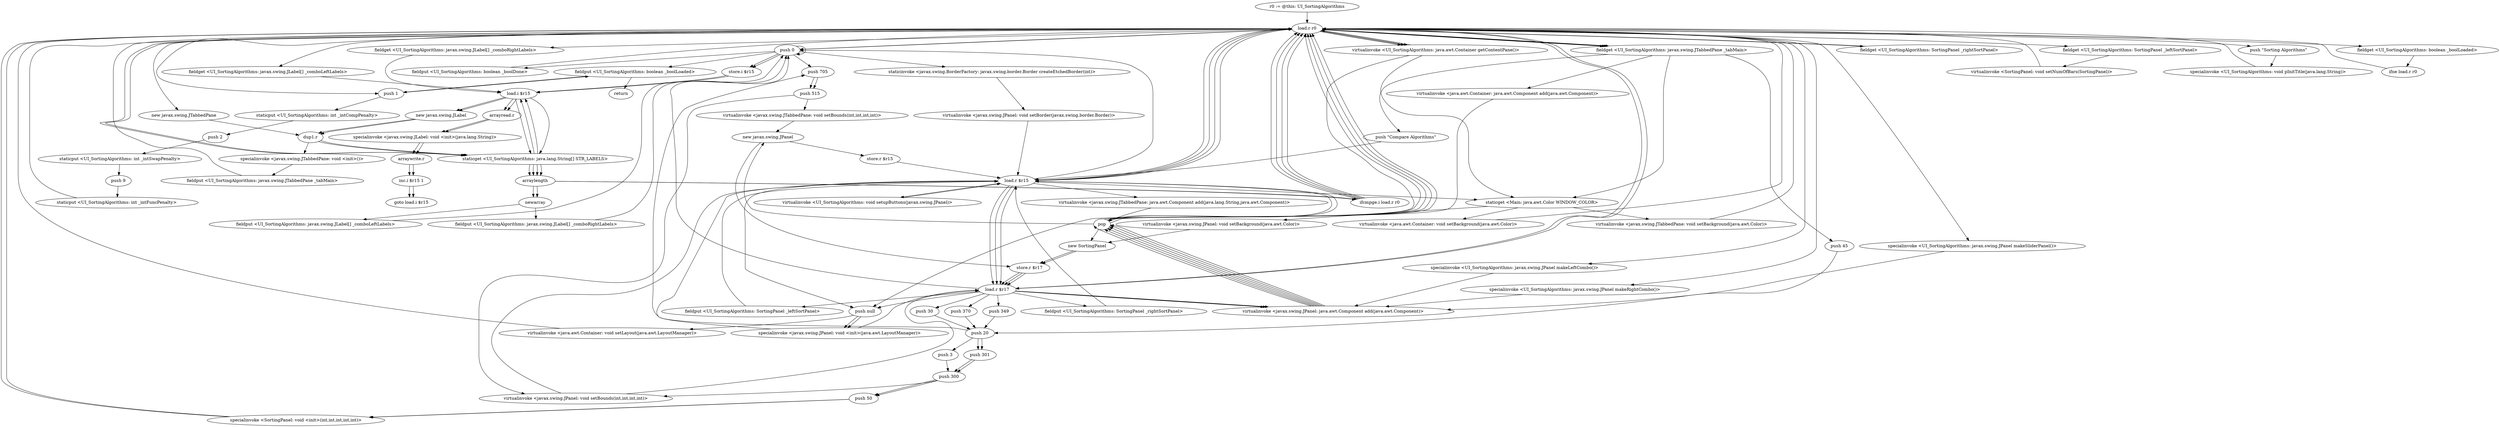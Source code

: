 digraph "" {
    "r0 := @this: UI_SortingAlgorithms"
    "load.r r0"
    "r0 := @this: UI_SortingAlgorithms"->"load.r r0";
    "push 0"
    "load.r r0"->"push 0";
    "fieldput <UI_SortingAlgorithms: boolean _boolLoaded>"
    "push 0"->"fieldput <UI_SortingAlgorithms: boolean _boolLoaded>";
    "push 1"
    "fieldput <UI_SortingAlgorithms: boolean _boolLoaded>"->"push 1";
    "staticput <UI_SortingAlgorithms: int _intCompPenalty>"
    "push 1"->"staticput <UI_SortingAlgorithms: int _intCompPenalty>";
    "push 2"
    "staticput <UI_SortingAlgorithms: int _intCompPenalty>"->"push 2";
    "staticput <UI_SortingAlgorithms: int _intSwapPenalty>"
    "push 2"->"staticput <UI_SortingAlgorithms: int _intSwapPenalty>";
    "push 9"
    "staticput <UI_SortingAlgorithms: int _intSwapPenalty>"->"push 9";
    "staticput <UI_SortingAlgorithms: int _intFuncPenalty>"
    "push 9"->"staticput <UI_SortingAlgorithms: int _intFuncPenalty>";
    "staticput <UI_SortingAlgorithms: int _intFuncPenalty>"->"load.r r0";
    "load.r r0"->"push 0";
    "fieldput <UI_SortingAlgorithms: boolean _boolDone>"
    "push 0"->"fieldput <UI_SortingAlgorithms: boolean _boolDone>";
    "fieldput <UI_SortingAlgorithms: boolean _boolDone>"->"load.r r0";
    "staticget <UI_SortingAlgorithms: java.lang.String[] STR_LABELS>"
    "load.r r0"->"staticget <UI_SortingAlgorithms: java.lang.String[] STR_LABELS>";
    "arraylength"
    "staticget <UI_SortingAlgorithms: java.lang.String[] STR_LABELS>"->"arraylength";
    "newarray"
    "arraylength"->"newarray";
    "fieldput <UI_SortingAlgorithms: javax.swing.JLabel[] _comboLeftLabels>"
    "newarray"->"fieldput <UI_SortingAlgorithms: javax.swing.JLabel[] _comboLeftLabels>";
    "fieldput <UI_SortingAlgorithms: javax.swing.JLabel[] _comboLeftLabels>"->"push 0";
    "store.i $r15"
    "push 0"->"store.i $r15";
    "load.i $r15"
    "store.i $r15"->"load.i $r15";
    "load.i $r15"->"staticget <UI_SortingAlgorithms: java.lang.String[] STR_LABELS>";
    "staticget <UI_SortingAlgorithms: java.lang.String[] STR_LABELS>"->"arraylength";
    "ifcmpge.i load.r r0"
    "arraylength"->"ifcmpge.i load.r r0";
    "ifcmpge.i load.r r0"->"load.r r0";
    "fieldget <UI_SortingAlgorithms: javax.swing.JLabel[] _comboLeftLabels>"
    "load.r r0"->"fieldget <UI_SortingAlgorithms: javax.swing.JLabel[] _comboLeftLabels>";
    "fieldget <UI_SortingAlgorithms: javax.swing.JLabel[] _comboLeftLabels>"->"load.i $r15";
    "new javax.swing.JLabel"
    "load.i $r15"->"new javax.swing.JLabel";
    "dup1.r"
    "new javax.swing.JLabel"->"dup1.r";
    "dup1.r"->"staticget <UI_SortingAlgorithms: java.lang.String[] STR_LABELS>";
    "staticget <UI_SortingAlgorithms: java.lang.String[] STR_LABELS>"->"load.i $r15";
    "arrayread.r"
    "load.i $r15"->"arrayread.r";
    "specialinvoke <javax.swing.JLabel: void <init>(java.lang.String)>"
    "arrayread.r"->"specialinvoke <javax.swing.JLabel: void <init>(java.lang.String)>";
    "arraywrite.r"
    "specialinvoke <javax.swing.JLabel: void <init>(java.lang.String)>"->"arraywrite.r";
    "inc.i $r15 1"
    "arraywrite.r"->"inc.i $r15 1";
    "goto load.i $r15"
    "inc.i $r15 1"->"goto load.i $r15";
    "ifcmpge.i load.r r0"->"load.r r0";
    "load.r r0"->"staticget <UI_SortingAlgorithms: java.lang.String[] STR_LABELS>";
    "staticget <UI_SortingAlgorithms: java.lang.String[] STR_LABELS>"->"arraylength";
    "arraylength"->"newarray";
    "fieldput <UI_SortingAlgorithms: javax.swing.JLabel[] _comboRightLabels>"
    "newarray"->"fieldput <UI_SortingAlgorithms: javax.swing.JLabel[] _comboRightLabels>";
    "fieldput <UI_SortingAlgorithms: javax.swing.JLabel[] _comboRightLabels>"->"push 0";
    "push 0"->"store.i $r15";
    "store.i $r15"->"load.i $r15";
    "load.i $r15"->"staticget <UI_SortingAlgorithms: java.lang.String[] STR_LABELS>";
    "staticget <UI_SortingAlgorithms: java.lang.String[] STR_LABELS>"->"arraylength";
    "arraylength"->"ifcmpge.i load.r r0";
    "ifcmpge.i load.r r0"->"load.r r0";
    "fieldget <UI_SortingAlgorithms: javax.swing.JLabel[] _comboRightLabels>"
    "load.r r0"->"fieldget <UI_SortingAlgorithms: javax.swing.JLabel[] _comboRightLabels>";
    "fieldget <UI_SortingAlgorithms: javax.swing.JLabel[] _comboRightLabels>"->"load.i $r15";
    "load.i $r15"->"new javax.swing.JLabel";
    "new javax.swing.JLabel"->"dup1.r";
    "dup1.r"->"staticget <UI_SortingAlgorithms: java.lang.String[] STR_LABELS>";
    "staticget <UI_SortingAlgorithms: java.lang.String[] STR_LABELS>"->"load.i $r15";
    "load.i $r15"->"arrayread.r";
    "arrayread.r"->"specialinvoke <javax.swing.JLabel: void <init>(java.lang.String)>";
    "specialinvoke <javax.swing.JLabel: void <init>(java.lang.String)>"->"arraywrite.r";
    "arraywrite.r"->"inc.i $r15 1";
    "inc.i $r15 1"->"goto load.i $r15";
    "ifcmpge.i load.r r0"->"load.r r0";
    "virtualinvoke <UI_SortingAlgorithms: java.awt.Container getContentPane()>"
    "load.r r0"->"virtualinvoke <UI_SortingAlgorithms: java.awt.Container getContentPane()>";
    "staticget <Main: java.awt.Color WINDOW_COLOR>"
    "virtualinvoke <UI_SortingAlgorithms: java.awt.Container getContentPane()>"->"staticget <Main: java.awt.Color WINDOW_COLOR>";
    "virtualinvoke <java.awt.Container: void setBackground(java.awt.Color)>"
    "staticget <Main: java.awt.Color WINDOW_COLOR>"->"virtualinvoke <java.awt.Container: void setBackground(java.awt.Color)>";
    "virtualinvoke <java.awt.Container: void setBackground(java.awt.Color)>"->"load.r r0";
    "load.r r0"->"virtualinvoke <UI_SortingAlgorithms: java.awt.Container getContentPane()>";
    "push null"
    "virtualinvoke <UI_SortingAlgorithms: java.awt.Container getContentPane()>"->"push null";
    "virtualinvoke <java.awt.Container: void setLayout(java.awt.LayoutManager)>"
    "push null"->"virtualinvoke <java.awt.Container: void setLayout(java.awt.LayoutManager)>";
    "virtualinvoke <java.awt.Container: void setLayout(java.awt.LayoutManager)>"->"load.r r0";
    "new javax.swing.JTabbedPane"
    "load.r r0"->"new javax.swing.JTabbedPane";
    "new javax.swing.JTabbedPane"->"dup1.r";
    "specialinvoke <javax.swing.JTabbedPane: void <init>()>"
    "dup1.r"->"specialinvoke <javax.swing.JTabbedPane: void <init>()>";
    "fieldput <UI_SortingAlgorithms: javax.swing.JTabbedPane _tabMain>"
    "specialinvoke <javax.swing.JTabbedPane: void <init>()>"->"fieldput <UI_SortingAlgorithms: javax.swing.JTabbedPane _tabMain>";
    "fieldput <UI_SortingAlgorithms: javax.swing.JTabbedPane _tabMain>"->"load.r r0";
    "fieldget <UI_SortingAlgorithms: javax.swing.JTabbedPane _tabMain>"
    "load.r r0"->"fieldget <UI_SortingAlgorithms: javax.swing.JTabbedPane _tabMain>";
    "fieldget <UI_SortingAlgorithms: javax.swing.JTabbedPane _tabMain>"->"staticget <Main: java.awt.Color WINDOW_COLOR>";
    "virtualinvoke <javax.swing.JTabbedPane: void setBackground(java.awt.Color)>"
    "staticget <Main: java.awt.Color WINDOW_COLOR>"->"virtualinvoke <javax.swing.JTabbedPane: void setBackground(java.awt.Color)>";
    "virtualinvoke <javax.swing.JTabbedPane: void setBackground(java.awt.Color)>"->"load.r r0";
    "load.r r0"->"fieldget <UI_SortingAlgorithms: javax.swing.JTabbedPane _tabMain>";
    "push 45"
    "fieldget <UI_SortingAlgorithms: javax.swing.JTabbedPane _tabMain>"->"push 45";
    "push 20"
    "push 45"->"push 20";
    "push 705"
    "push 20"->"push 705";
    "push 515"
    "push 705"->"push 515";
    "virtualinvoke <javax.swing.JTabbedPane: void setBounds(int,int,int,int)>"
    "push 515"->"virtualinvoke <javax.swing.JTabbedPane: void setBounds(int,int,int,int)>";
    "new javax.swing.JPanel"
    "virtualinvoke <javax.swing.JTabbedPane: void setBounds(int,int,int,int)>"->"new javax.swing.JPanel";
    "store.r $r15"
    "new javax.swing.JPanel"->"store.r $r15";
    "load.r $r15"
    "store.r $r15"->"load.r $r15";
    "load.r $r15"->"push null";
    "specialinvoke <javax.swing.JPanel: void <init>(java.awt.LayoutManager)>"
    "push null"->"specialinvoke <javax.swing.JPanel: void <init>(java.awt.LayoutManager)>";
    "specialinvoke <javax.swing.JPanel: void <init>(java.awt.LayoutManager)>"->"load.r $r15";
    "load.r $r15"->"push 0";
    "push 0"->"push 0";
    "push 0"->"push 705";
    "push 705"->"push 515";
    "virtualinvoke <javax.swing.JPanel: void setBounds(int,int,int,int)>"
    "push 515"->"virtualinvoke <javax.swing.JPanel: void setBounds(int,int,int,int)>";
    "virtualinvoke <javax.swing.JPanel: void setBounds(int,int,int,int)>"->"load.r $r15";
    "load.r $r15"->"staticget <Main: java.awt.Color WINDOW_COLOR>";
    "virtualinvoke <javax.swing.JPanel: void setBackground(java.awt.Color)>"
    "staticget <Main: java.awt.Color WINDOW_COLOR>"->"virtualinvoke <javax.swing.JPanel: void setBackground(java.awt.Color)>";
    "new SortingPanel"
    "virtualinvoke <javax.swing.JPanel: void setBackground(java.awt.Color)>"->"new SortingPanel";
    "store.r $r17"
    "new SortingPanel"->"store.r $r17";
    "load.r $r17"
    "store.r $r17"->"load.r $r17";
    "push 30"
    "load.r $r17"->"push 30";
    "push 30"->"push 20";
    "push 301"
    "push 20"->"push 301";
    "push 300"
    "push 301"->"push 300";
    "push 50"
    "push 300"->"push 50";
    "specialinvoke <SortingPanel: void <init>(int,int,int,int,int)>"
    "push 50"->"specialinvoke <SortingPanel: void <init>(int,int,int,int,int)>";
    "specialinvoke <SortingPanel: void <init>(int,int,int,int,int)>"->"load.r r0";
    "load.r r0"->"load.r $r17";
    "fieldput <UI_SortingAlgorithms: SortingPanel _leftSortPanel>"
    "load.r $r17"->"fieldput <UI_SortingAlgorithms: SortingPanel _leftSortPanel>";
    "fieldput <UI_SortingAlgorithms: SortingPanel _leftSortPanel>"->"load.r $r15";
    "load.r $r15"->"load.r $r17";
    "virtualinvoke <javax.swing.JPanel: java.awt.Component add(java.awt.Component)>"
    "load.r $r17"->"virtualinvoke <javax.swing.JPanel: java.awt.Component add(java.awt.Component)>";
    "pop"
    "virtualinvoke <javax.swing.JPanel: java.awt.Component add(java.awt.Component)>"->"pop";
    "pop"->"new SortingPanel";
    "new SortingPanel"->"store.r $r17";
    "store.r $r17"->"load.r $r17";
    "push 370"
    "load.r $r17"->"push 370";
    "push 370"->"push 20";
    "push 20"->"push 301";
    "push 301"->"push 300";
    "push 300"->"push 50";
    "push 50"->"specialinvoke <SortingPanel: void <init>(int,int,int,int,int)>";
    "specialinvoke <SortingPanel: void <init>(int,int,int,int,int)>"->"load.r r0";
    "load.r r0"->"load.r $r17";
    "fieldput <UI_SortingAlgorithms: SortingPanel _rightSortPanel>"
    "load.r $r17"->"fieldput <UI_SortingAlgorithms: SortingPanel _rightSortPanel>";
    "fieldput <UI_SortingAlgorithms: SortingPanel _rightSortPanel>"->"load.r $r15";
    "load.r $r15"->"load.r $r17";
    "load.r $r17"->"virtualinvoke <javax.swing.JPanel: java.awt.Component add(java.awt.Component)>";
    "virtualinvoke <javax.swing.JPanel: java.awt.Component add(java.awt.Component)>"->"pop";
    "pop"->"load.r r0";
    "fieldget <UI_SortingAlgorithms: SortingPanel _rightSortPanel>"
    "load.r r0"->"fieldget <UI_SortingAlgorithms: SortingPanel _rightSortPanel>";
    "fieldget <UI_SortingAlgorithms: SortingPanel _rightSortPanel>"->"load.r r0";
    "fieldget <UI_SortingAlgorithms: SortingPanel _leftSortPanel>"
    "load.r r0"->"fieldget <UI_SortingAlgorithms: SortingPanel _leftSortPanel>";
    "virtualinvoke <SortingPanel: void setNumOfBars(SortingPanel)>"
    "fieldget <UI_SortingAlgorithms: SortingPanel _leftSortPanel>"->"virtualinvoke <SortingPanel: void setNumOfBars(SortingPanel)>";
    "virtualinvoke <SortingPanel: void setNumOfBars(SortingPanel)>"->"load.r r0";
    "load.r r0"->"load.r $r15";
    "virtualinvoke <UI_SortingAlgorithms: void setupButtons(javax.swing.JPanel)>"
    "load.r $r15"->"virtualinvoke <UI_SortingAlgorithms: void setupButtons(javax.swing.JPanel)>";
    "virtualinvoke <UI_SortingAlgorithms: void setupButtons(javax.swing.JPanel)>"->"load.r $r15";
    "load.r $r15"->"load.r r0";
    "specialinvoke <UI_SortingAlgorithms: javax.swing.JPanel makeSliderPanel()>"
    "load.r r0"->"specialinvoke <UI_SortingAlgorithms: javax.swing.JPanel makeSliderPanel()>";
    "specialinvoke <UI_SortingAlgorithms: javax.swing.JPanel makeSliderPanel()>"->"virtualinvoke <javax.swing.JPanel: java.awt.Component add(java.awt.Component)>";
    "virtualinvoke <javax.swing.JPanel: java.awt.Component add(java.awt.Component)>"->"pop";
    "pop"->"load.r $r15";
    "load.r $r15"->"load.r r0";
    "specialinvoke <UI_SortingAlgorithms: javax.swing.JPanel makeLeftCombo()>"
    "load.r r0"->"specialinvoke <UI_SortingAlgorithms: javax.swing.JPanel makeLeftCombo()>";
    "specialinvoke <UI_SortingAlgorithms: javax.swing.JPanel makeLeftCombo()>"->"virtualinvoke <javax.swing.JPanel: java.awt.Component add(java.awt.Component)>";
    "virtualinvoke <javax.swing.JPanel: java.awt.Component add(java.awt.Component)>"->"pop";
    "pop"->"load.r $r15";
    "load.r $r15"->"load.r r0";
    "specialinvoke <UI_SortingAlgorithms: javax.swing.JPanel makeRightCombo()>"
    "load.r r0"->"specialinvoke <UI_SortingAlgorithms: javax.swing.JPanel makeRightCombo()>";
    "specialinvoke <UI_SortingAlgorithms: javax.swing.JPanel makeRightCombo()>"->"virtualinvoke <javax.swing.JPanel: java.awt.Component add(java.awt.Component)>";
    "virtualinvoke <javax.swing.JPanel: java.awt.Component add(java.awt.Component)>"->"pop";
    "pop"->"new javax.swing.JPanel";
    "new javax.swing.JPanel"->"store.r $r17";
    "store.r $r17"->"load.r $r17";
    "load.r $r17"->"push null";
    "push null"->"specialinvoke <javax.swing.JPanel: void <init>(java.awt.LayoutManager)>";
    "specialinvoke <javax.swing.JPanel: void <init>(java.awt.LayoutManager)>"->"load.r $r17";
    "push 349"
    "load.r $r17"->"push 349";
    "push 349"->"push 20";
    "push 3"
    "push 20"->"push 3";
    "push 3"->"push 300";
    "push 300"->"virtualinvoke <javax.swing.JPanel: void setBounds(int,int,int,int)>";
    "virtualinvoke <javax.swing.JPanel: void setBounds(int,int,int,int)>"->"load.r $r17";
    "load.r $r17"->"push 0";
    "staticinvoke <javax.swing.BorderFactory: javax.swing.border.Border createEtchedBorder(int)>"
    "push 0"->"staticinvoke <javax.swing.BorderFactory: javax.swing.border.Border createEtchedBorder(int)>";
    "virtualinvoke <javax.swing.JPanel: void setBorder(javax.swing.border.Border)>"
    "staticinvoke <javax.swing.BorderFactory: javax.swing.border.Border createEtchedBorder(int)>"->"virtualinvoke <javax.swing.JPanel: void setBorder(javax.swing.border.Border)>";
    "virtualinvoke <javax.swing.JPanel: void setBorder(javax.swing.border.Border)>"->"load.r $r15";
    "load.r $r15"->"load.r $r17";
    "load.r $r17"->"virtualinvoke <javax.swing.JPanel: java.awt.Component add(java.awt.Component)>";
    "virtualinvoke <javax.swing.JPanel: java.awt.Component add(java.awt.Component)>"->"pop";
    "pop"->"load.r r0";
    "load.r r0"->"fieldget <UI_SortingAlgorithms: javax.swing.JTabbedPane _tabMain>";
    "push \"Compare Algorithms\""
    "fieldget <UI_SortingAlgorithms: javax.swing.JTabbedPane _tabMain>"->"push \"Compare Algorithms\"";
    "push \"Compare Algorithms\""->"load.r $r15";
    "virtualinvoke <javax.swing.JTabbedPane: java.awt.Component add(java.lang.String,java.awt.Component)>"
    "load.r $r15"->"virtualinvoke <javax.swing.JTabbedPane: java.awt.Component add(java.lang.String,java.awt.Component)>";
    "virtualinvoke <javax.swing.JTabbedPane: java.awt.Component add(java.lang.String,java.awt.Component)>"->"pop";
    "pop"->"load.r r0";
    "load.r r0"->"virtualinvoke <UI_SortingAlgorithms: java.awt.Container getContentPane()>";
    "virtualinvoke <UI_SortingAlgorithms: java.awt.Container getContentPane()>"->"load.r r0";
    "load.r r0"->"fieldget <UI_SortingAlgorithms: javax.swing.JTabbedPane _tabMain>";
    "virtualinvoke <java.awt.Container: java.awt.Component add(java.awt.Component)>"
    "fieldget <UI_SortingAlgorithms: javax.swing.JTabbedPane _tabMain>"->"virtualinvoke <java.awt.Container: java.awt.Component add(java.awt.Component)>";
    "virtualinvoke <java.awt.Container: java.awt.Component add(java.awt.Component)>"->"pop";
    "pop"->"load.r r0";
    "push \"Sorting Algorithms\""
    "load.r r0"->"push \"Sorting Algorithms\"";
    "specialinvoke <UI_SortingAlgorithms: void pInitTitle(java.lang.String)>"
    "push \"Sorting Algorithms\""->"specialinvoke <UI_SortingAlgorithms: void pInitTitle(java.lang.String)>";
    "specialinvoke <UI_SortingAlgorithms: void pInitTitle(java.lang.String)>"->"load.r r0";
    "fieldget <UI_SortingAlgorithms: boolean _boolLoaded>"
    "load.r r0"->"fieldget <UI_SortingAlgorithms: boolean _boolLoaded>";
    "ifne load.r r0"
    "fieldget <UI_SortingAlgorithms: boolean _boolLoaded>"->"ifne load.r r0";
    "ifne load.r r0"->"load.r r0";
    "load.r r0"->"push 1";
    "push 1"->"fieldput <UI_SortingAlgorithms: boolean _boolLoaded>";
    "return"
    "fieldput <UI_SortingAlgorithms: boolean _boolLoaded>"->"return";
}
